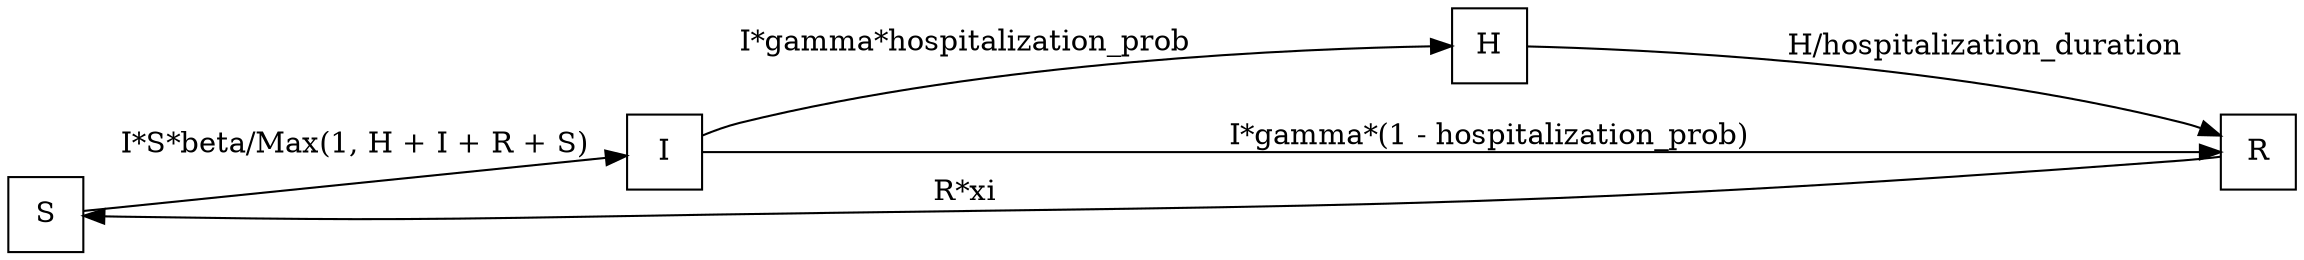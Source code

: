 // sirh
strict digraph {
	rankdir=LR
	node [shape=square]
	S -> I [label="I*S*beta/Max(1, H + I + R + S)"]
	H -> R [label="H/hospitalization_duration"]
	R -> S [label="R*xi"]
	I -> H [label="I*gamma*hospitalization_prob"]
	I -> R [label="I*gamma*(1 - hospitalization_prob)"]
}

